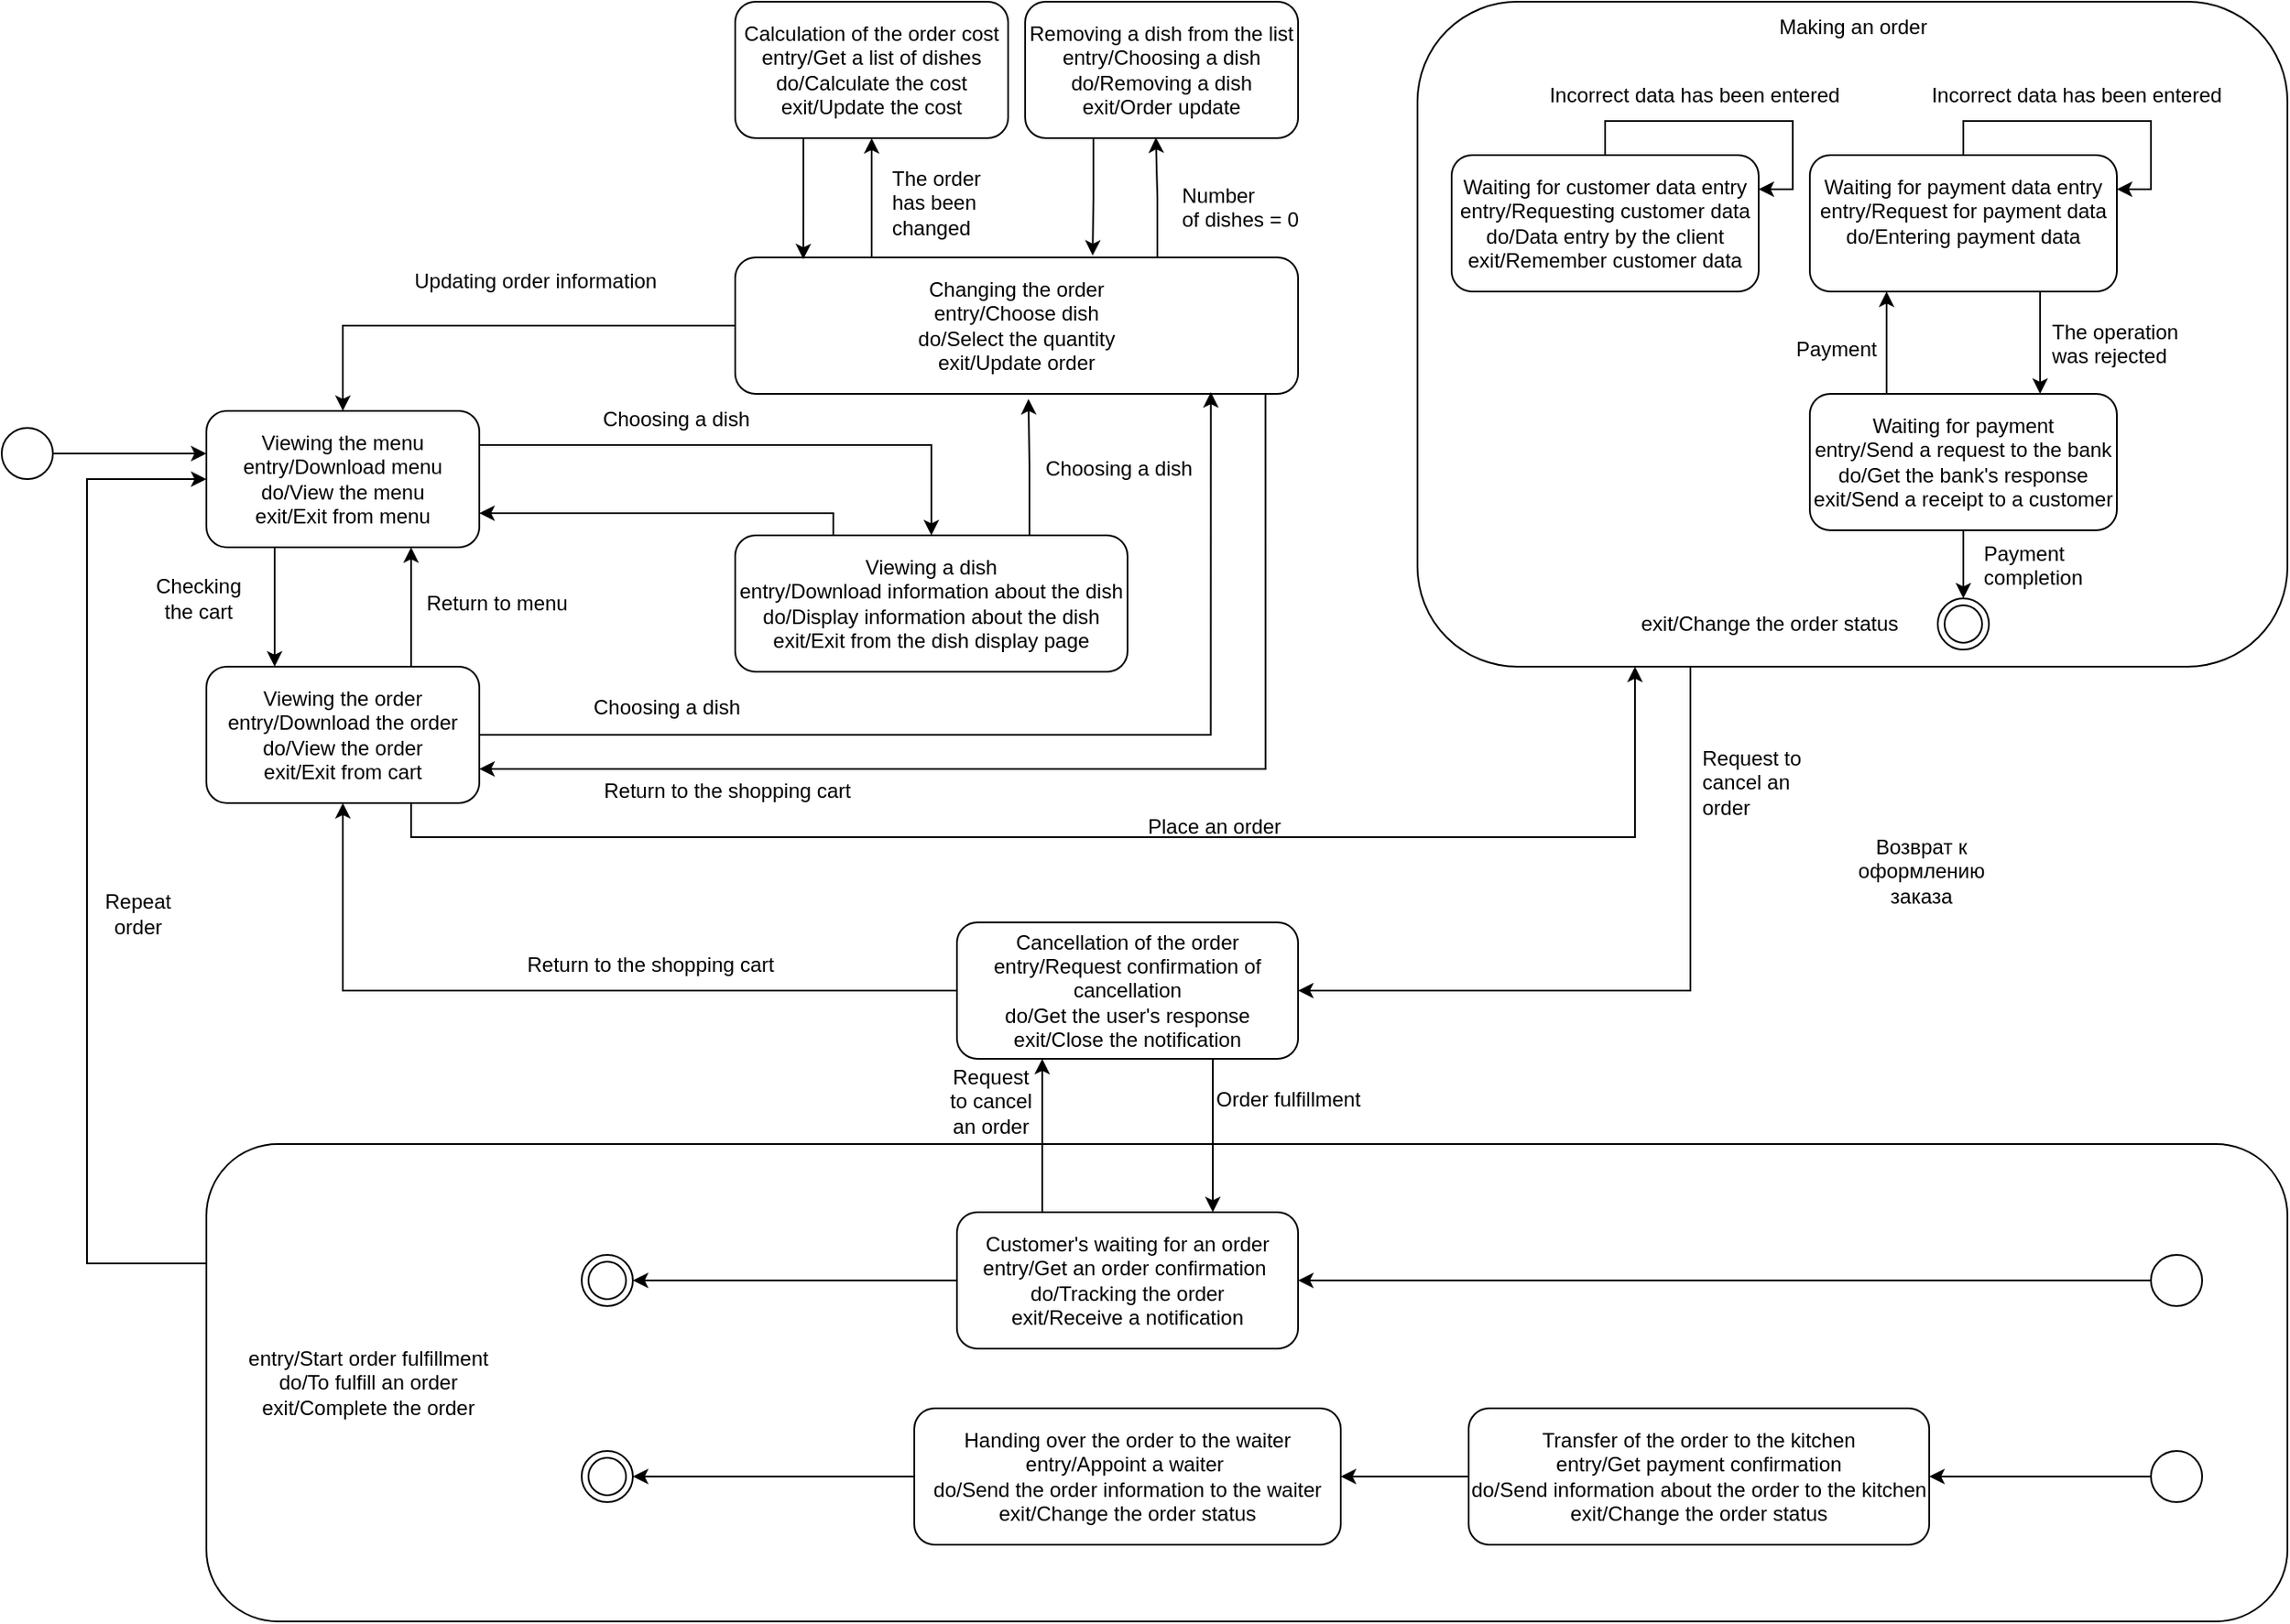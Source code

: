 <mxfile version="24.0.7" type="device">
  <diagram name="Страница — 1" id="G8rbPwrhZbEIXFaJwkwq">
    <mxGraphModel dx="2838" dy="3363" grid="1" gridSize="10" guides="1" tooltips="1" connect="1" arrows="1" fold="1" page="1" pageScale="1" pageWidth="827" pageHeight="1169" math="0" shadow="0">
      <root>
        <mxCell id="0" />
        <mxCell id="1" parent="0" />
        <mxCell id="jibFbIoZxmriguDROXIY-3" style="edgeStyle=orthogonalEdgeStyle;rounded=0;orthogonalLoop=1;jettySize=auto;html=1;exitX=0.25;exitY=1;exitDx=0;exitDy=0;entryX=0.25;entryY=0;entryDx=0;entryDy=0;" edge="1" parent="1" source="jibFbIoZxmriguDROXIY-1" target="jibFbIoZxmriguDROXIY-2">
          <mxGeometry relative="1" as="geometry" />
        </mxCell>
        <mxCell id="jibFbIoZxmriguDROXIY-23" style="edgeStyle=orthogonalEdgeStyle;rounded=0;orthogonalLoop=1;jettySize=auto;html=1;exitX=1;exitY=0.25;exitDx=0;exitDy=0;entryX=0.5;entryY=0;entryDx=0;entryDy=0;" edge="1" parent="1" source="jibFbIoZxmriguDROXIY-1" target="jibFbIoZxmriguDROXIY-21">
          <mxGeometry relative="1" as="geometry" />
        </mxCell>
        <mxCell id="jibFbIoZxmriguDROXIY-1" value="Viewing the menu&lt;br&gt;entry/Download menu&lt;div&gt;do/View the menu&lt;/div&gt;&lt;div&gt;exit/Exit from menu&lt;/div&gt;" style="rounded=1;whiteSpace=wrap;html=1;" vertex="1" parent="1">
          <mxGeometry x="50" y="90" width="160" height="80" as="geometry" />
        </mxCell>
        <mxCell id="jibFbIoZxmriguDROXIY-4" style="edgeStyle=orthogonalEdgeStyle;rounded=0;orthogonalLoop=1;jettySize=auto;html=1;exitX=0.75;exitY=0;exitDx=0;exitDy=0;entryX=0.75;entryY=1;entryDx=0;entryDy=0;" edge="1" parent="1" source="jibFbIoZxmriguDROXIY-2" target="jibFbIoZxmriguDROXIY-1">
          <mxGeometry relative="1" as="geometry" />
        </mxCell>
        <mxCell id="jibFbIoZxmriguDROXIY-56" style="edgeStyle=orthogonalEdgeStyle;rounded=0;orthogonalLoop=1;jettySize=auto;html=1;exitX=0.75;exitY=1;exitDx=0;exitDy=0;entryX=0.25;entryY=1;entryDx=0;entryDy=0;" edge="1" parent="1" source="jibFbIoZxmriguDROXIY-2" target="jibFbIoZxmriguDROXIY-34">
          <mxGeometry relative="1" as="geometry" />
        </mxCell>
        <mxCell id="jibFbIoZxmriguDROXIY-2" value="Viewing the order&lt;br&gt;entry/Download the order&lt;div&gt;do/View the order&lt;/div&gt;&lt;div&gt;exit/Exit from cart&lt;/div&gt;" style="rounded=1;whiteSpace=wrap;html=1;" vertex="1" parent="1">
          <mxGeometry x="50" y="240" width="160" height="80" as="geometry" />
        </mxCell>
        <mxCell id="jibFbIoZxmriguDROXIY-5" value="" style="ellipse;whiteSpace=wrap;html=1;aspect=fixed;" vertex="1" parent="1">
          <mxGeometry x="-70" y="100" width="30" height="30" as="geometry" />
        </mxCell>
        <mxCell id="jibFbIoZxmriguDROXIY-7" value="Checking&lt;div&gt;the cart&lt;/div&gt;" style="text;html=1;align=center;verticalAlign=middle;resizable=0;points=[];autosize=1;strokeColor=none;fillColor=none;" vertex="1" parent="1">
          <mxGeometry x="10" y="180" width="70" height="40" as="geometry" />
        </mxCell>
        <mxCell id="jibFbIoZxmriguDROXIY-8" value="Return to menu" style="text;html=1;align=center;verticalAlign=middle;resizable=0;points=[];autosize=1;strokeColor=none;fillColor=none;" vertex="1" parent="1">
          <mxGeometry x="165" y="188" width="110" height="30" as="geometry" />
        </mxCell>
        <mxCell id="jibFbIoZxmriguDROXIY-10" style="edgeStyle=orthogonalEdgeStyle;rounded=0;orthogonalLoop=1;jettySize=auto;html=1;exitX=0;exitY=0.5;exitDx=0;exitDy=0;entryX=0.5;entryY=0;entryDx=0;entryDy=0;" edge="1" parent="1" source="jibFbIoZxmriguDROXIY-9" target="jibFbIoZxmriguDROXIY-1">
          <mxGeometry relative="1" as="geometry" />
        </mxCell>
        <mxCell id="jibFbIoZxmriguDROXIY-14" style="edgeStyle=orthogonalEdgeStyle;rounded=0;orthogonalLoop=1;jettySize=auto;html=1;exitX=0.25;exitY=0;exitDx=0;exitDy=0;entryX=0.5;entryY=1;entryDx=0;entryDy=0;" edge="1" parent="1" source="jibFbIoZxmriguDROXIY-9" target="jibFbIoZxmriguDROXIY-11">
          <mxGeometry relative="1" as="geometry">
            <Array as="points">
              <mxPoint x="440" />
            </Array>
          </mxGeometry>
        </mxCell>
        <mxCell id="jibFbIoZxmriguDROXIY-29" style="edgeStyle=orthogonalEdgeStyle;rounded=0;orthogonalLoop=1;jettySize=auto;html=1;exitX=0.942;exitY=0.997;exitDx=0;exitDy=0;entryX=1;entryY=0.75;entryDx=0;entryDy=0;exitPerimeter=0;" edge="1" parent="1" source="jibFbIoZxmriguDROXIY-9" target="jibFbIoZxmriguDROXIY-2">
          <mxGeometry relative="1" as="geometry">
            <Array as="points">
              <mxPoint x="671" y="300" />
            </Array>
          </mxGeometry>
        </mxCell>
        <mxCell id="jibFbIoZxmriguDROXIY-9" value="Changing the order&lt;br&gt;entry/Choose dish&lt;div&gt;do/Select the quantity&lt;/div&gt;&lt;div&gt;exit/Update order&lt;/div&gt;" style="rounded=1;whiteSpace=wrap;html=1;" vertex="1" parent="1">
          <mxGeometry x="360" width="330" height="80" as="geometry" />
        </mxCell>
        <mxCell id="jibFbIoZxmriguDROXIY-11" value="Calculation of the order cost&lt;br&gt;entry/Get a list of dishes&lt;div&gt;do/Calculate the cost&lt;/div&gt;&lt;div&gt;exit/Update the cost&lt;/div&gt;" style="rounded=1;whiteSpace=wrap;html=1;" vertex="1" parent="1">
          <mxGeometry x="360" y="-150" width="160" height="80" as="geometry" />
        </mxCell>
        <mxCell id="jibFbIoZxmriguDROXIY-12" value="Removing a dish from the list&lt;br&gt;entry/Choosing a dish&lt;div&gt;do/Removing a dish&lt;/div&gt;&lt;div&gt;exit/Order update&lt;/div&gt;" style="rounded=1;whiteSpace=wrap;html=1;" vertex="1" parent="1">
          <mxGeometry x="530" y="-150" width="160" height="80" as="geometry" />
        </mxCell>
        <mxCell id="jibFbIoZxmriguDROXIY-13" style="edgeStyle=orthogonalEdgeStyle;rounded=0;orthogonalLoop=1;jettySize=auto;html=1;exitX=0.25;exitY=1;exitDx=0;exitDy=0;entryX=0.121;entryY=0.013;entryDx=0;entryDy=0;entryPerimeter=0;" edge="1" parent="1" source="jibFbIoZxmriguDROXIY-11" target="jibFbIoZxmriguDROXIY-9">
          <mxGeometry relative="1" as="geometry" />
        </mxCell>
        <mxCell id="jibFbIoZxmriguDROXIY-15" style="edgeStyle=orthogonalEdgeStyle;rounded=0;orthogonalLoop=1;jettySize=auto;html=1;exitX=0.25;exitY=1;exitDx=0;exitDy=0;entryX=0.635;entryY=-0.014;entryDx=0;entryDy=0;entryPerimeter=0;" edge="1" parent="1" source="jibFbIoZxmriguDROXIY-12" target="jibFbIoZxmriguDROXIY-9">
          <mxGeometry relative="1" as="geometry" />
        </mxCell>
        <mxCell id="jibFbIoZxmriguDROXIY-16" style="edgeStyle=orthogonalEdgeStyle;rounded=0;orthogonalLoop=1;jettySize=auto;html=1;exitX=0.75;exitY=0;exitDx=0;exitDy=0;entryX=0.479;entryY=0.995;entryDx=0;entryDy=0;entryPerimeter=0;" edge="1" parent="1" source="jibFbIoZxmriguDROXIY-9" target="jibFbIoZxmriguDROXIY-12">
          <mxGeometry relative="1" as="geometry" />
        </mxCell>
        <mxCell id="jibFbIoZxmriguDROXIY-17" value="Updating order information" style="text;whiteSpace=wrap;" vertex="1" parent="1">
          <mxGeometry x="170" width="150" height="30" as="geometry" />
        </mxCell>
        <mxCell id="jibFbIoZxmriguDROXIY-19" value="The order&#xa;has been&#xa;changed" style="text;whiteSpace=wrap;" vertex="1" parent="1">
          <mxGeometry x="450" y="-60" width="70" height="40" as="geometry" />
        </mxCell>
        <mxCell id="jibFbIoZxmriguDROXIY-20" value="Number&#xa;of dishes = 0" style="text;whiteSpace=wrap;" vertex="1" parent="1">
          <mxGeometry x="620" y="-50" width="90" height="40" as="geometry" />
        </mxCell>
        <mxCell id="jibFbIoZxmriguDROXIY-22" style="edgeStyle=orthogonalEdgeStyle;rounded=0;orthogonalLoop=1;jettySize=auto;html=1;exitX=0.25;exitY=0;exitDx=0;exitDy=0;entryX=1;entryY=0.75;entryDx=0;entryDy=0;" edge="1" parent="1" source="jibFbIoZxmriguDROXIY-21" target="jibFbIoZxmriguDROXIY-1">
          <mxGeometry relative="1" as="geometry">
            <Array as="points">
              <mxPoint x="417" y="150" />
            </Array>
          </mxGeometry>
        </mxCell>
        <mxCell id="jibFbIoZxmriguDROXIY-21" value="Viewing a dish&lt;br&gt;entry/Download information about the dish&lt;div&gt;do/Display information about the dish&lt;/div&gt;&lt;div&gt;exit/Exit from the dish display page&lt;/div&gt;" style="rounded=1;whiteSpace=wrap;html=1;" vertex="1" parent="1">
          <mxGeometry x="360" y="163" width="230" height="80" as="geometry" />
        </mxCell>
        <mxCell id="jibFbIoZxmriguDROXIY-24" style="edgeStyle=orthogonalEdgeStyle;rounded=0;orthogonalLoop=1;jettySize=auto;html=1;exitX=0.75;exitY=0;exitDx=0;exitDy=0;entryX=0.521;entryY=1.038;entryDx=0;entryDy=0;entryPerimeter=0;" edge="1" parent="1" source="jibFbIoZxmriguDROXIY-21" target="jibFbIoZxmriguDROXIY-9">
          <mxGeometry relative="1" as="geometry" />
        </mxCell>
        <mxCell id="jibFbIoZxmriguDROXIY-25" value="Choosing a dish" style="text;html=1;align=center;verticalAlign=middle;resizable=0;points=[];autosize=1;strokeColor=none;fillColor=none;" vertex="1" parent="1">
          <mxGeometry x="270" y="80" width="110" height="30" as="geometry" />
        </mxCell>
        <mxCell id="jibFbIoZxmriguDROXIY-26" value="Choosing a dish" style="text;whiteSpace=wrap;" vertex="1" parent="1">
          <mxGeometry x="540" y="110" width="120" height="40" as="geometry" />
        </mxCell>
        <mxCell id="jibFbIoZxmriguDROXIY-27" value="Choosing a dish" style="text;whiteSpace=wrap;" vertex="1" parent="1">
          <mxGeometry x="275" y="250" width="120" height="40" as="geometry" />
        </mxCell>
        <mxCell id="jibFbIoZxmriguDROXIY-28" style="edgeStyle=orthogonalEdgeStyle;rounded=0;orthogonalLoop=1;jettySize=auto;html=1;exitX=1;exitY=0.5;exitDx=0;exitDy=0;entryX=0.845;entryY=0.988;entryDx=0;entryDy=0;entryPerimeter=0;" edge="1" parent="1" source="jibFbIoZxmriguDROXIY-2" target="jibFbIoZxmriguDROXIY-9">
          <mxGeometry relative="1" as="geometry" />
        </mxCell>
        <mxCell id="jibFbIoZxmriguDROXIY-30" value="Return to the shopping cart" style="text;html=1;align=center;verticalAlign=middle;resizable=0;points=[];autosize=1;strokeColor=none;fillColor=none;" vertex="1" parent="1">
          <mxGeometry x="270" y="298" width="170" height="30" as="geometry" />
        </mxCell>
        <mxCell id="jibFbIoZxmriguDROXIY-32" style="edgeStyle=orthogonalEdgeStyle;rounded=0;orthogonalLoop=1;jettySize=auto;html=1;exitX=0;exitY=0.5;exitDx=0;exitDy=0;entryX=0.5;entryY=1;entryDx=0;entryDy=0;" edge="1" parent="1" source="jibFbIoZxmriguDROXIY-31" target="jibFbIoZxmriguDROXIY-2">
          <mxGeometry relative="1" as="geometry" />
        </mxCell>
        <mxCell id="jibFbIoZxmriguDROXIY-31" value="Cancellation of the order&lt;br&gt;entry/Request confirmation of cancellation&lt;div&gt;do/Get the user&#39;s response&lt;/div&gt;&lt;div&gt;exit/Close the notification&lt;/div&gt;" style="rounded=1;whiteSpace=wrap;html=1;" vertex="1" parent="1">
          <mxGeometry x="490" y="390" width="200" height="80" as="geometry" />
        </mxCell>
        <mxCell id="jibFbIoZxmriguDROXIY-33" value="Return to the shopping cart" style="text;html=1;align=center;verticalAlign=middle;resizable=0;points=[];autosize=1;strokeColor=none;fillColor=none;" vertex="1" parent="1">
          <mxGeometry x="225" y="400" width="170" height="30" as="geometry" />
        </mxCell>
        <mxCell id="jibFbIoZxmriguDROXIY-58" style="edgeStyle=orthogonalEdgeStyle;rounded=0;orthogonalLoop=1;jettySize=auto;html=1;exitX=0.5;exitY=1;exitDx=0;exitDy=0;entryX=1;entryY=0.5;entryDx=0;entryDy=0;" edge="1" parent="1" source="jibFbIoZxmriguDROXIY-34" target="jibFbIoZxmriguDROXIY-31">
          <mxGeometry relative="1" as="geometry">
            <Array as="points">
              <mxPoint x="920" y="240" />
              <mxPoint x="920" y="430" />
            </Array>
          </mxGeometry>
        </mxCell>
        <mxCell id="jibFbIoZxmriguDROXIY-34" value="" style="rounded=1;whiteSpace=wrap;html=1;" vertex="1" parent="1">
          <mxGeometry x="760" y="-150" width="510" height="390" as="geometry" />
        </mxCell>
        <mxCell id="jibFbIoZxmriguDROXIY-35" value="Waiting for customer data entry&lt;br&gt;entry/Requesting customer data&lt;div&gt;do/Data entry by the client&lt;/div&gt;&lt;div&gt;exit/Remember customer data&lt;/div&gt;" style="rounded=1;whiteSpace=wrap;html=1;" vertex="1" parent="1">
          <mxGeometry x="780" y="-60" width="180" height="80" as="geometry" />
        </mxCell>
        <mxCell id="jibFbIoZxmriguDROXIY-36" style="edgeStyle=orthogonalEdgeStyle;rounded=0;orthogonalLoop=1;jettySize=auto;html=1;exitX=0.5;exitY=0;exitDx=0;exitDy=0;entryX=1;entryY=0.25;entryDx=0;entryDy=0;" edge="1" parent="1" source="jibFbIoZxmriguDROXIY-35" target="jibFbIoZxmriguDROXIY-35">
          <mxGeometry relative="1" as="geometry" />
        </mxCell>
        <mxCell id="jibFbIoZxmriguDROXIY-37" value="Incorrect data has been entered" style="text;html=1;align=center;verticalAlign=middle;resizable=0;points=[];autosize=1;strokeColor=none;fillColor=none;" vertex="1" parent="1">
          <mxGeometry x="827" y="-110" width="190" height="30" as="geometry" />
        </mxCell>
        <mxCell id="jibFbIoZxmriguDROXIY-38" value="Making an order" style="text;html=1;align=center;verticalAlign=middle;resizable=0;points=[];autosize=1;strokeColor=none;fillColor=none;" vertex="1" parent="1">
          <mxGeometry x="960" y="-150" width="110" height="30" as="geometry" />
        </mxCell>
        <mxCell id="jibFbIoZxmriguDROXIY-39" value="exit/Change the order status" style="text;html=1;align=center;verticalAlign=middle;resizable=0;points=[];autosize=1;strokeColor=none;fillColor=none;" vertex="1" parent="1">
          <mxGeometry x="881" y="200" width="170" height="30" as="geometry" />
        </mxCell>
        <mxCell id="jibFbIoZxmriguDROXIY-50" style="edgeStyle=orthogonalEdgeStyle;rounded=0;orthogonalLoop=1;jettySize=auto;html=1;exitX=0.75;exitY=1;exitDx=0;exitDy=0;entryX=0.75;entryY=0;entryDx=0;entryDy=0;" edge="1" parent="1" source="jibFbIoZxmriguDROXIY-40" target="jibFbIoZxmriguDROXIY-48">
          <mxGeometry relative="1" as="geometry" />
        </mxCell>
        <mxCell id="jibFbIoZxmriguDROXIY-40" value="Waiting for payment data entry&lt;br&gt;entry/Request for payment data&lt;div&gt;do/Entering payment data&lt;/div&gt;&lt;div&gt;&lt;br&gt;&lt;/div&gt;" style="rounded=1;whiteSpace=wrap;html=1;" vertex="1" parent="1">
          <mxGeometry x="990" y="-60" width="180" height="80" as="geometry" />
        </mxCell>
        <mxCell id="jibFbIoZxmriguDROXIY-45" style="edgeStyle=orthogonalEdgeStyle;rounded=0;orthogonalLoop=1;jettySize=auto;html=1;exitX=0.5;exitY=0;exitDx=0;exitDy=0;entryX=1;entryY=0.25;entryDx=0;entryDy=0;" edge="1" parent="1" source="jibFbIoZxmriguDROXIY-40" target="jibFbIoZxmriguDROXIY-40">
          <mxGeometry relative="1" as="geometry" />
        </mxCell>
        <mxCell id="jibFbIoZxmriguDROXIY-46" value="Incorrect data has been entered" style="text;html=1;align=center;verticalAlign=middle;resizable=0;points=[];autosize=1;strokeColor=none;fillColor=none;" vertex="1" parent="1">
          <mxGeometry x="1051" y="-110" width="190" height="30" as="geometry" />
        </mxCell>
        <mxCell id="jibFbIoZxmriguDROXIY-49" style="edgeStyle=orthogonalEdgeStyle;rounded=0;orthogonalLoop=1;jettySize=auto;html=1;exitX=0.25;exitY=0;exitDx=0;exitDy=0;entryX=0.25;entryY=1;entryDx=0;entryDy=0;" edge="1" parent="1" source="jibFbIoZxmriguDROXIY-48" target="jibFbIoZxmriguDROXIY-40">
          <mxGeometry relative="1" as="geometry" />
        </mxCell>
        <mxCell id="jibFbIoZxmriguDROXIY-54" style="edgeStyle=orthogonalEdgeStyle;rounded=0;orthogonalLoop=1;jettySize=auto;html=1;exitX=0.5;exitY=1;exitDx=0;exitDy=0;entryX=0.5;entryY=0;entryDx=0;entryDy=0;" edge="1" parent="1" source="jibFbIoZxmriguDROXIY-48" target="jibFbIoZxmriguDROXIY-53">
          <mxGeometry relative="1" as="geometry" />
        </mxCell>
        <mxCell id="jibFbIoZxmriguDROXIY-48" value="Waiting for payment&lt;div&gt;entry/Send a request to the bank&lt;div&gt;do/Get the bank&#39;s response&lt;/div&gt;&lt;div&gt;exit/Send a receipt to a customer&lt;/div&gt;&lt;/div&gt;" style="rounded=1;whiteSpace=wrap;html=1;" vertex="1" parent="1">
          <mxGeometry x="990" y="80" width="180" height="80" as="geometry" />
        </mxCell>
        <mxCell id="jibFbIoZxmriguDROXIY-51" value="Payment" style="text;whiteSpace=wrap;" vertex="1" parent="1">
          <mxGeometry x="980" y="40" width="80" height="40" as="geometry" />
        </mxCell>
        <mxCell id="jibFbIoZxmriguDROXIY-52" value="The operation&#xa;was rejected" style="text;whiteSpace=wrap;" vertex="1" parent="1">
          <mxGeometry x="1130" y="30" width="80" height="40" as="geometry" />
        </mxCell>
        <mxCell id="jibFbIoZxmriguDROXIY-53" value="" style="ellipse;shape=doubleEllipse;whiteSpace=wrap;html=1;aspect=fixed;" vertex="1" parent="1">
          <mxGeometry x="1065" y="200" width="30" height="30" as="geometry" />
        </mxCell>
        <mxCell id="jibFbIoZxmriguDROXIY-55" value="Payment&#xa;completion" style="text;whiteSpace=wrap;" vertex="1" parent="1">
          <mxGeometry x="1090" y="160" width="140" height="40" as="geometry" />
        </mxCell>
        <mxCell id="jibFbIoZxmriguDROXIY-57" value="Place an order" style="text;whiteSpace=wrap;" vertex="1" parent="1">
          <mxGeometry x="600" y="320" width="110" height="40" as="geometry" />
        </mxCell>
        <mxCell id="jibFbIoZxmriguDROXIY-59" value="Request to&#xa;cancel an&#xa;order" style="text;whiteSpace=wrap;" vertex="1" parent="1">
          <mxGeometry x="925" y="280" width="180" height="40" as="geometry" />
        </mxCell>
        <mxCell id="jibFbIoZxmriguDROXIY-62" value="Возврат к&lt;br&gt;оформлению&lt;br&gt;заказа" style="text;html=1;align=center;verticalAlign=middle;resizable=0;points=[];autosize=1;strokeColor=none;fillColor=none;" vertex="1" parent="1">
          <mxGeometry x="1005" y="330" width="100" height="60" as="geometry" />
        </mxCell>
        <mxCell id="jibFbIoZxmriguDROXIY-84" style="edgeStyle=orthogonalEdgeStyle;rounded=0;orthogonalLoop=1;jettySize=auto;html=1;exitX=0;exitY=0.25;exitDx=0;exitDy=0;entryX=0;entryY=0.5;entryDx=0;entryDy=0;" edge="1" parent="1" source="jibFbIoZxmriguDROXIY-63" target="jibFbIoZxmriguDROXIY-1">
          <mxGeometry relative="1" as="geometry">
            <Array as="points">
              <mxPoint x="-20" y="590" />
              <mxPoint x="-20" y="130" />
            </Array>
          </mxGeometry>
        </mxCell>
        <mxCell id="jibFbIoZxmriguDROXIY-63" value="" style="rounded=1;whiteSpace=wrap;html=1;" vertex="1" parent="1">
          <mxGeometry x="50" y="520" width="1220" height="280" as="geometry" />
        </mxCell>
        <mxCell id="jibFbIoZxmriguDROXIY-67" style="edgeStyle=orthogonalEdgeStyle;rounded=0;orthogonalLoop=1;jettySize=auto;html=1;exitX=0.25;exitY=0;exitDx=0;exitDy=0;entryX=0.25;entryY=1;entryDx=0;entryDy=0;" edge="1" parent="1" source="jibFbIoZxmriguDROXIY-66" target="jibFbIoZxmriguDROXIY-31">
          <mxGeometry relative="1" as="geometry" />
        </mxCell>
        <mxCell id="jibFbIoZxmriguDROXIY-76" style="edgeStyle=orthogonalEdgeStyle;rounded=0;orthogonalLoop=1;jettySize=auto;html=1;exitX=0;exitY=0.5;exitDx=0;exitDy=0;entryX=1;entryY=0.5;entryDx=0;entryDy=0;" edge="1" parent="1" source="jibFbIoZxmriguDROXIY-66" target="jibFbIoZxmriguDROXIY-73">
          <mxGeometry relative="1" as="geometry" />
        </mxCell>
        <mxCell id="jibFbIoZxmriguDROXIY-66" value="Customer&#39;s waiting for an order&lt;br&gt;entry/Get an order confirmation&amp;nbsp;&lt;div&gt;do/Tracking the order&lt;/div&gt;&lt;div&gt;exit/Receive a&lt;span style=&quot;background-color: initial;&quot;&gt;&amp;nbsp;notification&lt;/span&gt;&lt;/div&gt;" style="rounded=1;whiteSpace=wrap;html=1;" vertex="1" parent="1">
          <mxGeometry x="490" y="560" width="200" height="80" as="geometry" />
        </mxCell>
        <mxCell id="jibFbIoZxmriguDROXIY-69" style="edgeStyle=orthogonalEdgeStyle;rounded=0;orthogonalLoop=1;jettySize=auto;html=1;exitX=0.5;exitY=1;exitDx=0;exitDy=0;entryX=0.75;entryY=0;entryDx=0;entryDy=0;" edge="1" parent="1" source="jibFbIoZxmriguDROXIY-31" target="jibFbIoZxmriguDROXIY-66">
          <mxGeometry relative="1" as="geometry">
            <Array as="points">
              <mxPoint x="640" y="470" />
            </Array>
          </mxGeometry>
        </mxCell>
        <mxCell id="jibFbIoZxmriguDROXIY-71" value="Request to cancel an order" style="text;html=1;align=center;verticalAlign=middle;whiteSpace=wrap;rounded=0;" vertex="1" parent="1">
          <mxGeometry x="480" y="480" width="60" height="30" as="geometry" />
        </mxCell>
        <mxCell id="jibFbIoZxmriguDROXIY-72" value="Order fulfillment" style="text;whiteSpace=wrap;" vertex="1" parent="1">
          <mxGeometry x="640" y="480" width="90" height="40" as="geometry" />
        </mxCell>
        <mxCell id="jibFbIoZxmriguDROXIY-73" value="" style="ellipse;shape=doubleEllipse;whiteSpace=wrap;html=1;aspect=fixed;" vertex="1" parent="1">
          <mxGeometry x="270" y="585" width="30" height="30" as="geometry" />
        </mxCell>
        <mxCell id="jibFbIoZxmriguDROXIY-74" value="" style="ellipse;shape=doubleEllipse;whiteSpace=wrap;html=1;aspect=fixed;" vertex="1" parent="1">
          <mxGeometry x="270" y="700" width="30" height="30" as="geometry" />
        </mxCell>
        <mxCell id="jibFbIoZxmriguDROXIY-83" style="edgeStyle=orthogonalEdgeStyle;rounded=0;orthogonalLoop=1;jettySize=auto;html=1;exitX=0;exitY=0.5;exitDx=0;exitDy=0;entryX=1;entryY=0.5;entryDx=0;entryDy=0;" edge="1" parent="1" source="jibFbIoZxmriguDROXIY-75" target="jibFbIoZxmriguDROXIY-74">
          <mxGeometry relative="1" as="geometry" />
        </mxCell>
        <mxCell id="jibFbIoZxmriguDROXIY-75" value="Handing over the order to the waiter&lt;br&gt;entry/Appoint a waiter&amp;nbsp;&lt;div&gt;do/Send the order information to the waiter&lt;/div&gt;&lt;div&gt;exit/Change the order status&lt;/div&gt;" style="rounded=1;whiteSpace=wrap;html=1;" vertex="1" parent="1">
          <mxGeometry x="465" y="675" width="250" height="80" as="geometry" />
        </mxCell>
        <mxCell id="jibFbIoZxmriguDROXIY-79" style="edgeStyle=orthogonalEdgeStyle;rounded=0;orthogonalLoop=1;jettySize=auto;html=1;exitX=0;exitY=0.5;exitDx=0;exitDy=0;entryX=1;entryY=0.5;entryDx=0;entryDy=0;" edge="1" parent="1" source="jibFbIoZxmriguDROXIY-77" target="jibFbIoZxmriguDROXIY-75">
          <mxGeometry relative="1" as="geometry" />
        </mxCell>
        <mxCell id="jibFbIoZxmriguDROXIY-77" value="Transfer of the order to the kitchen&lt;br&gt;entry/Get payment confirmation&lt;div&gt;do/Send information about the order to the kitchen&lt;/div&gt;&lt;div&gt;exit/Change the order status&lt;/div&gt;" style="rounded=1;whiteSpace=wrap;html=1;" vertex="1" parent="1">
          <mxGeometry x="790" y="675" width="270" height="80" as="geometry" />
        </mxCell>
        <mxCell id="jibFbIoZxmriguDROXIY-81" style="edgeStyle=orthogonalEdgeStyle;rounded=0;orthogonalLoop=1;jettySize=auto;html=1;exitX=0;exitY=0.5;exitDx=0;exitDy=0;entryX=1;entryY=0.5;entryDx=0;entryDy=0;" edge="1" parent="1" source="jibFbIoZxmriguDROXIY-78" target="jibFbIoZxmriguDROXIY-66">
          <mxGeometry relative="1" as="geometry" />
        </mxCell>
        <mxCell id="jibFbIoZxmriguDROXIY-78" value="" style="ellipse;whiteSpace=wrap;html=1;aspect=fixed;" vertex="1" parent="1">
          <mxGeometry x="1190" y="585" width="30" height="30" as="geometry" />
        </mxCell>
        <mxCell id="jibFbIoZxmriguDROXIY-82" style="edgeStyle=orthogonalEdgeStyle;rounded=0;orthogonalLoop=1;jettySize=auto;html=1;exitX=0;exitY=0.5;exitDx=0;exitDy=0;entryX=1;entryY=0.5;entryDx=0;entryDy=0;" edge="1" parent="1" source="jibFbIoZxmriguDROXIY-80" target="jibFbIoZxmriguDROXIY-77">
          <mxGeometry relative="1" as="geometry" />
        </mxCell>
        <mxCell id="jibFbIoZxmriguDROXIY-80" value="" style="ellipse;whiteSpace=wrap;html=1;aspect=fixed;" vertex="1" parent="1">
          <mxGeometry x="1190" y="700" width="30" height="30" as="geometry" />
        </mxCell>
        <mxCell id="jibFbIoZxmriguDROXIY-85" style="edgeStyle=orthogonalEdgeStyle;rounded=0;orthogonalLoop=1;jettySize=auto;html=1;exitX=1;exitY=0.5;exitDx=0;exitDy=0;entryX=0;entryY=0.313;entryDx=0;entryDy=0;entryPerimeter=0;" edge="1" parent="1" source="jibFbIoZxmriguDROXIY-5" target="jibFbIoZxmriguDROXIY-1">
          <mxGeometry relative="1" as="geometry" />
        </mxCell>
        <mxCell id="jibFbIoZxmriguDROXIY-86" value="Repeat order" style="text;html=1;align=center;verticalAlign=middle;whiteSpace=wrap;rounded=0;" vertex="1" parent="1">
          <mxGeometry x="-20" y="370" width="60" height="30" as="geometry" />
        </mxCell>
        <mxCell id="jibFbIoZxmriguDROXIY-88" value="entry/Start order fulfillment&lt;div&gt;do/To fulfill an order&lt;br&gt;&lt;/div&gt;&lt;div&gt;exit/Complete the order&lt;br&gt;&lt;/div&gt;" style="text;html=1;align=center;verticalAlign=middle;whiteSpace=wrap;rounded=0;" vertex="1" parent="1">
          <mxGeometry x="70" y="625" width="150" height="70" as="geometry" />
        </mxCell>
      </root>
    </mxGraphModel>
  </diagram>
</mxfile>
